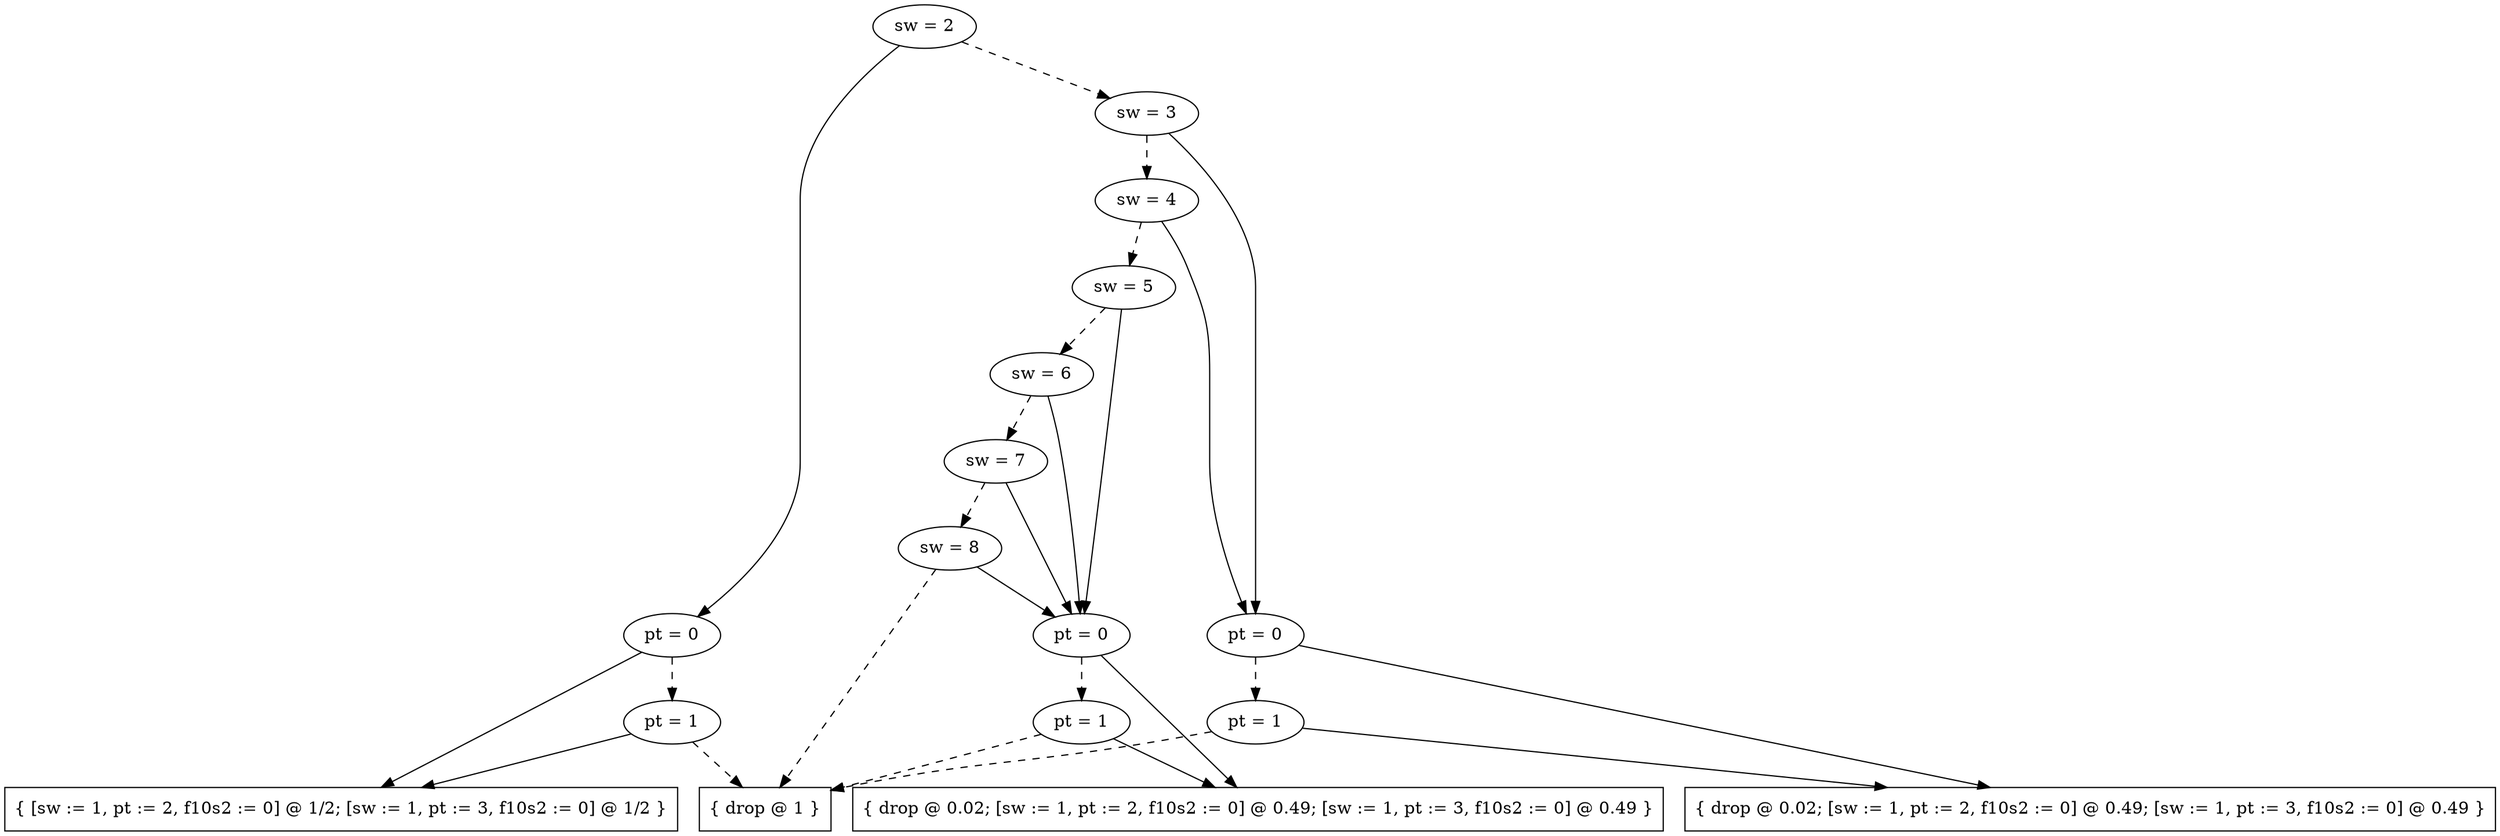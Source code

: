 digraph tdk {
4611 [label="sw = 2"];
4611 -> 4595;
4611 -> 4609 [style="dashed"];
4595 [label="pt = 0"];
4595 -> 4315;
4595 -> 4523 [style="dashed"];
4315 [shape=box label="{ [sw := 1, pt := 2, f10s2 := 0] @ 1/2; [sw := 1, pt := 3, f10s2 := 0] @ 1/2 }"];
4523 [label="pt = 1"];
4523 -> 4315;
4523 -> 0 [style="dashed"];
0 [shape=box label="{ drop @ 1 }"];
4609 [label="sw = 3"];
4609 -> 4592;
4609 -> 4607 [style="dashed"];
4592 [label="pt = 0"];
4592 -> 4320;
4592 -> 4520 [style="dashed"];
4320 [shape=box label="{ drop @ 0.02; [sw := 1, pt := 2, f10s2 := 0] @ 0.49; [sw := 1, pt := 3, f10s2 := 0] @ 0.49 }"];
4520 [label="pt = 1"];
4520 -> 4320;
4520 -> 0 [style="dashed"];
4607 [label="sw = 4"];
4607 -> 4592;
4607 -> 4605 [style="dashed"];
4605 [label="sw = 5"];
4605 -> 4587;
4605 -> 4603 [style="dashed"];
4587 [label="pt = 0"];
4587 -> 4326;
4587 -> 4515 [style="dashed"];
4326 [shape=box label="{ drop @ 0.02; [sw := 1, pt := 2, f10s2 := 0] @ 0.49; [sw := 1, pt := 3, f10s2 := 0] @ 0.49 }"];
4515 [label="pt = 1"];
4515 -> 4326;
4515 -> 0 [style="dashed"];
4603 [label="sw = 6"];
4603 -> 4587;
4603 -> 4601 [style="dashed"];
4601 [label="sw = 7"];
4601 -> 4587;
4601 -> 4599 [style="dashed"];
4599 [label="sw = 8"];
4599 -> 4587;
4599 -> 0 [style="dashed"];
{rank=same; 4607 ;}
{rank=same; 4520 4523 4515 ;}
{rank=same; 4605 ;}
{rank=same; 4609 ;}
{rank=same; 4611 ;}
{rank=same; 4601 ;}
{rank=same; 4599 ;}
{rank=same; 4603 ;}
{rank=same; 4587 4592 4595 ;}
}
